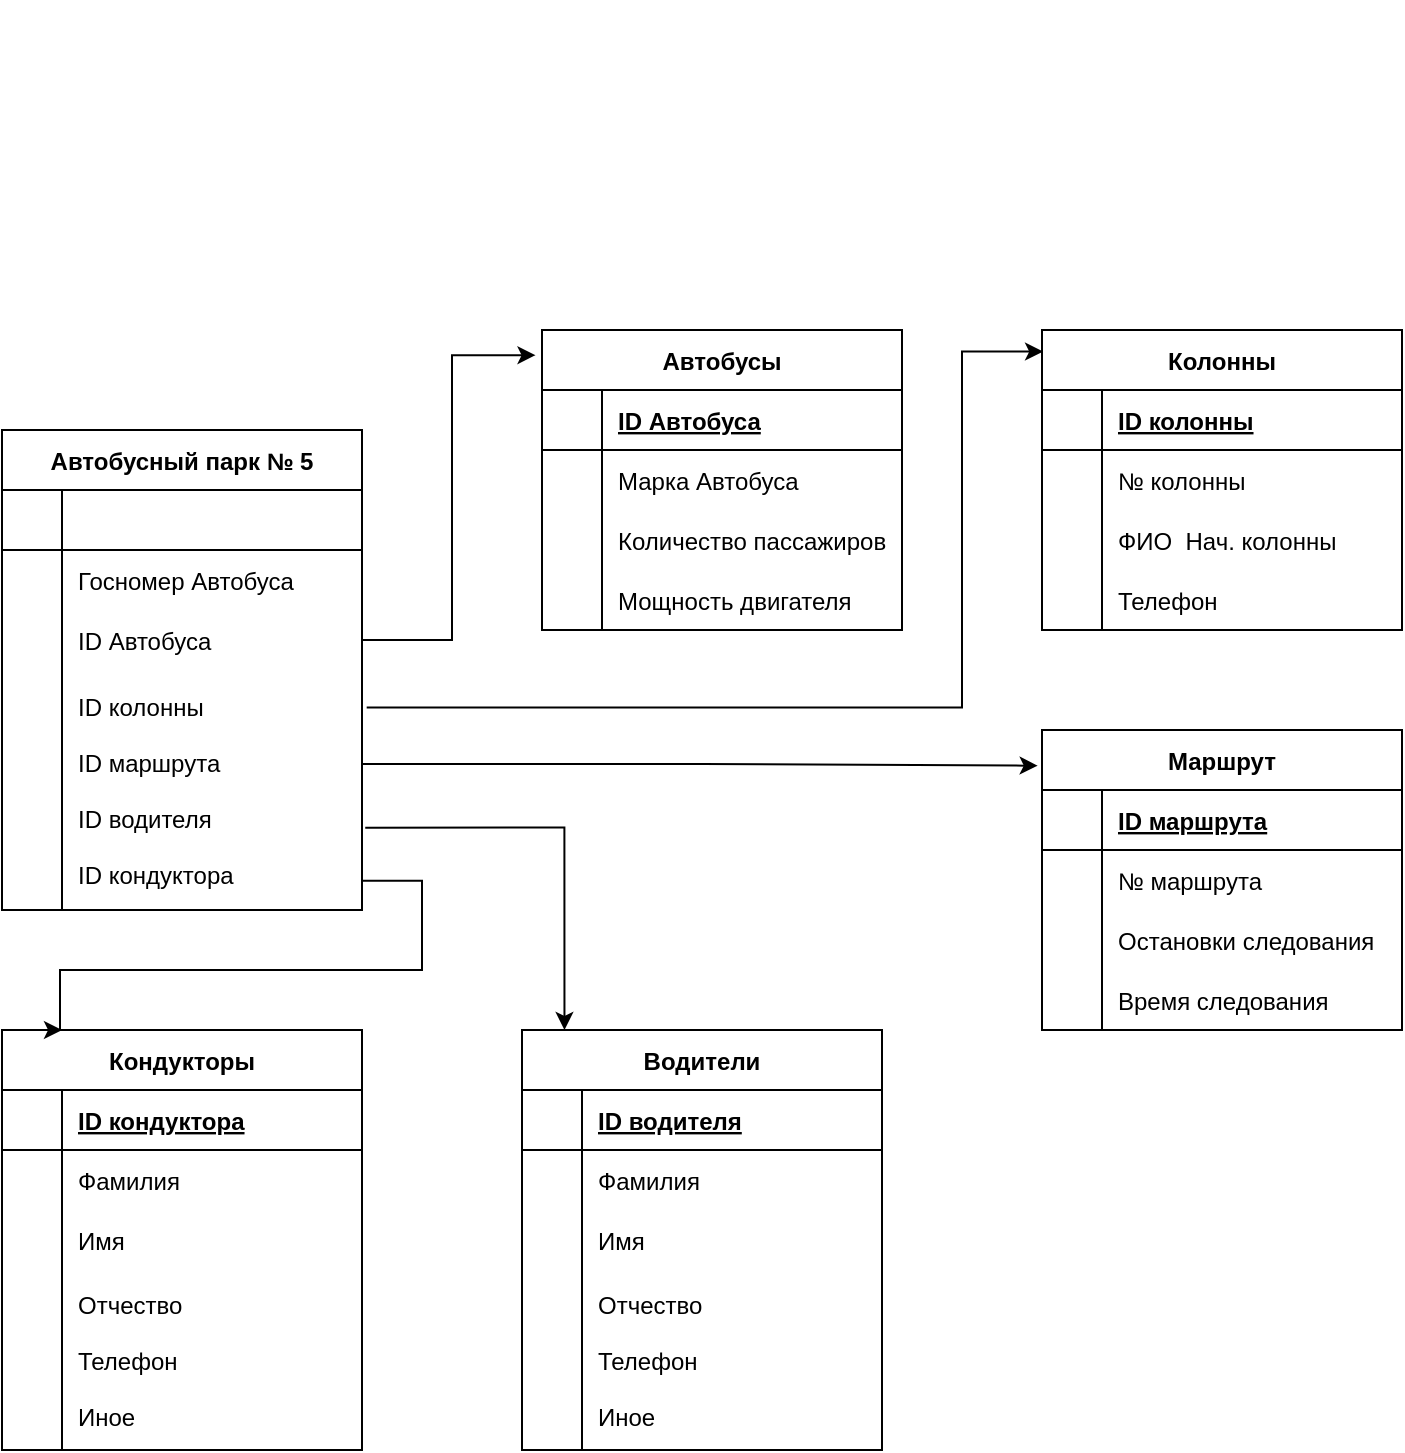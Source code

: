 <mxfile>
    <diagram id="C5RBs43oDa-KdzZeNtuy" name="Page-1">
        <mxGraphModel dx="707" dy="382" grid="1" gridSize="10" guides="1" tooltips="1" connect="1" arrows="1" fold="1" page="1" pageScale="1" pageWidth="827" pageHeight="1169" math="0" shadow="0">
            <root>
                <mxCell id="WIyWlLk6GJQsqaUBKTNV-0"/>
                <mxCell id="WIyWlLk6GJQsqaUBKTNV-1" parent="WIyWlLk6GJQsqaUBKTNV-0"/>
                <mxCell id="jzHIa9fzQd5xqUO1I5oR-13" value="Автобусный парк № 5" style="shape=table;startSize=30;container=1;collapsible=1;childLayout=tableLayout;fixedRows=1;rowLines=0;fontStyle=1;align=center;resizeLast=1;" parent="WIyWlLk6GJQsqaUBKTNV-1" vertex="1">
                    <mxGeometry x="40" y="260" width="180" height="240" as="geometry"/>
                </mxCell>
                <mxCell id="jzHIa9fzQd5xqUO1I5oR-14" value="" style="shape=tableRow;horizontal=0;startSize=0;swimlaneHead=0;swimlaneBody=0;fillColor=none;collapsible=0;dropTarget=0;points=[[0,0.5],[1,0.5]];portConstraint=eastwest;top=0;left=0;right=0;bottom=1;" parent="jzHIa9fzQd5xqUO1I5oR-13" vertex="1">
                    <mxGeometry y="30" width="180" height="30" as="geometry"/>
                </mxCell>
                <mxCell id="jzHIa9fzQd5xqUO1I5oR-15" value="" style="shape=partialRectangle;connectable=0;fillColor=none;top=0;left=0;bottom=0;right=0;fontStyle=1;overflow=hidden;" parent="jzHIa9fzQd5xqUO1I5oR-14" vertex="1">
                    <mxGeometry width="30" height="30" as="geometry">
                        <mxRectangle width="30" height="30" as="alternateBounds"/>
                    </mxGeometry>
                </mxCell>
                <mxCell id="jzHIa9fzQd5xqUO1I5oR-16" value="" style="shape=partialRectangle;connectable=0;fillColor=none;top=0;left=0;bottom=0;right=0;align=left;spacingLeft=6;fontStyle=5;overflow=hidden;" parent="jzHIa9fzQd5xqUO1I5oR-14" vertex="1">
                    <mxGeometry x="30" width="150" height="30" as="geometry">
                        <mxRectangle width="150" height="30" as="alternateBounds"/>
                    </mxGeometry>
                </mxCell>
                <mxCell id="jzHIa9fzQd5xqUO1I5oR-17" value="" style="shape=tableRow;horizontal=0;startSize=0;swimlaneHead=0;swimlaneBody=0;fillColor=none;collapsible=0;dropTarget=0;points=[[0,0.5],[1,0.5]];portConstraint=eastwest;top=0;left=0;right=0;bottom=0;" parent="jzHIa9fzQd5xqUO1I5oR-13" vertex="1">
                    <mxGeometry y="60" width="180" height="30" as="geometry"/>
                </mxCell>
                <mxCell id="jzHIa9fzQd5xqUO1I5oR-18" value="" style="shape=partialRectangle;connectable=0;fillColor=none;top=0;left=0;bottom=0;right=0;editable=1;overflow=hidden;" parent="jzHIa9fzQd5xqUO1I5oR-17" vertex="1">
                    <mxGeometry width="30" height="30" as="geometry">
                        <mxRectangle width="30" height="30" as="alternateBounds"/>
                    </mxGeometry>
                </mxCell>
                <mxCell id="jzHIa9fzQd5xqUO1I5oR-19" value="Госномер Автобуса" style="shape=partialRectangle;connectable=0;fillColor=none;top=0;left=0;bottom=0;right=0;align=left;spacingLeft=6;overflow=hidden;" parent="jzHIa9fzQd5xqUO1I5oR-17" vertex="1">
                    <mxGeometry x="30" width="150" height="30" as="geometry">
                        <mxRectangle width="150" height="30" as="alternateBounds"/>
                    </mxGeometry>
                </mxCell>
                <mxCell id="jzHIa9fzQd5xqUO1I5oR-20" value="" style="shape=tableRow;horizontal=0;startSize=0;swimlaneHead=0;swimlaneBody=0;fillColor=none;collapsible=0;dropTarget=0;points=[[0,0.5],[1,0.5]];portConstraint=eastwest;top=0;left=0;right=0;bottom=0;" parent="jzHIa9fzQd5xqUO1I5oR-13" vertex="1">
                    <mxGeometry y="90" width="180" height="30" as="geometry"/>
                </mxCell>
                <mxCell id="jzHIa9fzQd5xqUO1I5oR-21" value="" style="shape=partialRectangle;connectable=0;fillColor=none;top=0;left=0;bottom=0;right=0;editable=1;overflow=hidden;" parent="jzHIa9fzQd5xqUO1I5oR-20" vertex="1">
                    <mxGeometry width="30" height="30" as="geometry">
                        <mxRectangle width="30" height="30" as="alternateBounds"/>
                    </mxGeometry>
                </mxCell>
                <mxCell id="jzHIa9fzQd5xqUO1I5oR-22" value="ID Автобуса" style="shape=partialRectangle;connectable=0;fillColor=none;top=0;left=0;bottom=0;right=0;align=left;spacingLeft=6;overflow=hidden;" parent="jzHIa9fzQd5xqUO1I5oR-20" vertex="1">
                    <mxGeometry x="30" width="150" height="30" as="geometry">
                        <mxRectangle width="150" height="30" as="alternateBounds"/>
                    </mxGeometry>
                </mxCell>
                <mxCell id="jzHIa9fzQd5xqUO1I5oR-23" value="" style="shape=tableRow;horizontal=0;startSize=0;swimlaneHead=0;swimlaneBody=0;fillColor=none;collapsible=0;dropTarget=0;points=[[0,0.5],[1,0.5]];portConstraint=eastwest;top=0;left=0;right=0;bottom=0;" parent="jzHIa9fzQd5xqUO1I5oR-13" vertex="1">
                    <mxGeometry y="120" width="180" height="120" as="geometry"/>
                </mxCell>
                <mxCell id="jzHIa9fzQd5xqUO1I5oR-24" value="" style="shape=partialRectangle;connectable=0;fillColor=none;top=0;left=0;bottom=0;right=0;editable=1;overflow=hidden;" parent="jzHIa9fzQd5xqUO1I5oR-23" vertex="1">
                    <mxGeometry width="30" height="120" as="geometry">
                        <mxRectangle width="30" height="120" as="alternateBounds"/>
                    </mxGeometry>
                </mxCell>
                <mxCell id="jzHIa9fzQd5xqUO1I5oR-25" value="ID колонны&#10;&#10;ID маршрута&#10;&#10;ID водителя&#10;&#10;ID кондуктора" style="shape=partialRectangle;connectable=0;fillColor=none;top=0;left=0;bottom=0;right=0;align=left;spacingLeft=6;overflow=hidden;" parent="jzHIa9fzQd5xqUO1I5oR-23" vertex="1">
                    <mxGeometry x="30" width="150" height="120" as="geometry">
                        <mxRectangle width="150" height="120" as="alternateBounds"/>
                    </mxGeometry>
                </mxCell>
                <mxCell id="jzHIa9fzQd5xqUO1I5oR-41" value="Автобусы" style="shape=table;startSize=30;container=1;collapsible=1;childLayout=tableLayout;fixedRows=1;rowLines=0;fontStyle=1;align=center;resizeLast=1;" parent="WIyWlLk6GJQsqaUBKTNV-1" vertex="1">
                    <mxGeometry x="310" y="210" width="180" height="150" as="geometry"/>
                </mxCell>
                <mxCell id="jzHIa9fzQd5xqUO1I5oR-42" value="" style="shape=tableRow;horizontal=0;startSize=0;swimlaneHead=0;swimlaneBody=0;fillColor=none;collapsible=0;dropTarget=0;points=[[0,0.5],[1,0.5]];portConstraint=eastwest;top=0;left=0;right=0;bottom=1;" parent="jzHIa9fzQd5xqUO1I5oR-41" vertex="1">
                    <mxGeometry y="30" width="180" height="30" as="geometry"/>
                </mxCell>
                <mxCell id="jzHIa9fzQd5xqUO1I5oR-43" value="" style="shape=partialRectangle;connectable=0;fillColor=none;top=0;left=0;bottom=0;right=0;fontStyle=1;overflow=hidden;" parent="jzHIa9fzQd5xqUO1I5oR-42" vertex="1">
                    <mxGeometry width="30" height="30" as="geometry">
                        <mxRectangle width="30" height="30" as="alternateBounds"/>
                    </mxGeometry>
                </mxCell>
                <mxCell id="jzHIa9fzQd5xqUO1I5oR-44" value="ID Автобуса" style="shape=partialRectangle;connectable=0;fillColor=none;top=0;left=0;bottom=0;right=0;align=left;spacingLeft=6;fontStyle=5;overflow=hidden;" parent="jzHIa9fzQd5xqUO1I5oR-42" vertex="1">
                    <mxGeometry x="30" width="150" height="30" as="geometry">
                        <mxRectangle width="150" height="30" as="alternateBounds"/>
                    </mxGeometry>
                </mxCell>
                <mxCell id="jzHIa9fzQd5xqUO1I5oR-45" value="" style="shape=tableRow;horizontal=0;startSize=0;swimlaneHead=0;swimlaneBody=0;fillColor=none;collapsible=0;dropTarget=0;points=[[0,0.5],[1,0.5]];portConstraint=eastwest;top=0;left=0;right=0;bottom=0;" parent="jzHIa9fzQd5xqUO1I5oR-41" vertex="1">
                    <mxGeometry y="60" width="180" height="30" as="geometry"/>
                </mxCell>
                <mxCell id="jzHIa9fzQd5xqUO1I5oR-46" value="" style="shape=partialRectangle;connectable=0;fillColor=none;top=0;left=0;bottom=0;right=0;editable=1;overflow=hidden;" parent="jzHIa9fzQd5xqUO1I5oR-45" vertex="1">
                    <mxGeometry width="30" height="30" as="geometry">
                        <mxRectangle width="30" height="30" as="alternateBounds"/>
                    </mxGeometry>
                </mxCell>
                <mxCell id="jzHIa9fzQd5xqUO1I5oR-47" value="Марка Автобуса" style="shape=partialRectangle;connectable=0;fillColor=none;top=0;left=0;bottom=0;right=0;align=left;spacingLeft=6;overflow=hidden;" parent="jzHIa9fzQd5xqUO1I5oR-45" vertex="1">
                    <mxGeometry x="30" width="150" height="30" as="geometry">
                        <mxRectangle width="150" height="30" as="alternateBounds"/>
                    </mxGeometry>
                </mxCell>
                <mxCell id="jzHIa9fzQd5xqUO1I5oR-48" value="" style="shape=tableRow;horizontal=0;startSize=0;swimlaneHead=0;swimlaneBody=0;fillColor=none;collapsible=0;dropTarget=0;points=[[0,0.5],[1,0.5]];portConstraint=eastwest;top=0;left=0;right=0;bottom=0;" parent="jzHIa9fzQd5xqUO1I5oR-41" vertex="1">
                    <mxGeometry y="90" width="180" height="30" as="geometry"/>
                </mxCell>
                <mxCell id="jzHIa9fzQd5xqUO1I5oR-49" value="" style="shape=partialRectangle;connectable=0;fillColor=none;top=0;left=0;bottom=0;right=0;editable=1;overflow=hidden;" parent="jzHIa9fzQd5xqUO1I5oR-48" vertex="1">
                    <mxGeometry width="30" height="30" as="geometry">
                        <mxRectangle width="30" height="30" as="alternateBounds"/>
                    </mxGeometry>
                </mxCell>
                <mxCell id="jzHIa9fzQd5xqUO1I5oR-50" value="Количество пассажиров" style="shape=partialRectangle;connectable=0;fillColor=none;top=0;left=0;bottom=0;right=0;align=left;spacingLeft=6;overflow=hidden;" parent="jzHIa9fzQd5xqUO1I5oR-48" vertex="1">
                    <mxGeometry x="30" width="150" height="30" as="geometry">
                        <mxRectangle width="150" height="30" as="alternateBounds"/>
                    </mxGeometry>
                </mxCell>
                <mxCell id="jzHIa9fzQd5xqUO1I5oR-51" value="" style="shape=tableRow;horizontal=0;startSize=0;swimlaneHead=0;swimlaneBody=0;fillColor=none;collapsible=0;dropTarget=0;points=[[0,0.5],[1,0.5]];portConstraint=eastwest;top=0;left=0;right=0;bottom=0;" parent="jzHIa9fzQd5xqUO1I5oR-41" vertex="1">
                    <mxGeometry y="120" width="180" height="30" as="geometry"/>
                </mxCell>
                <mxCell id="jzHIa9fzQd5xqUO1I5oR-52" value="" style="shape=partialRectangle;connectable=0;fillColor=none;top=0;left=0;bottom=0;right=0;editable=1;overflow=hidden;" parent="jzHIa9fzQd5xqUO1I5oR-51" vertex="1">
                    <mxGeometry width="30" height="30" as="geometry">
                        <mxRectangle width="30" height="30" as="alternateBounds"/>
                    </mxGeometry>
                </mxCell>
                <mxCell id="jzHIa9fzQd5xqUO1I5oR-53" value="Мощность двигателя" style="shape=partialRectangle;connectable=0;fillColor=none;top=0;left=0;bottom=0;right=0;align=left;spacingLeft=6;overflow=hidden;" parent="jzHIa9fzQd5xqUO1I5oR-51" vertex="1">
                    <mxGeometry x="30" width="150" height="30" as="geometry">
                        <mxRectangle width="150" height="30" as="alternateBounds"/>
                    </mxGeometry>
                </mxCell>
                <mxCell id="jzHIa9fzQd5xqUO1I5oR-54" value="Колонны" style="shape=table;startSize=30;container=1;collapsible=1;childLayout=tableLayout;fixedRows=1;rowLines=0;fontStyle=1;align=center;resizeLast=1;" parent="WIyWlLk6GJQsqaUBKTNV-1" vertex="1">
                    <mxGeometry x="560" y="210" width="180" height="150" as="geometry"/>
                </mxCell>
                <mxCell id="jzHIa9fzQd5xqUO1I5oR-55" value="" style="shape=tableRow;horizontal=0;startSize=0;swimlaneHead=0;swimlaneBody=0;fillColor=none;collapsible=0;dropTarget=0;points=[[0,0.5],[1,0.5]];portConstraint=eastwest;top=0;left=0;right=0;bottom=1;" parent="jzHIa9fzQd5xqUO1I5oR-54" vertex="1">
                    <mxGeometry y="30" width="180" height="30" as="geometry"/>
                </mxCell>
                <mxCell id="jzHIa9fzQd5xqUO1I5oR-56" value="" style="shape=partialRectangle;connectable=0;fillColor=none;top=0;left=0;bottom=0;right=0;fontStyle=1;overflow=hidden;" parent="jzHIa9fzQd5xqUO1I5oR-55" vertex="1">
                    <mxGeometry width="30" height="30" as="geometry">
                        <mxRectangle width="30" height="30" as="alternateBounds"/>
                    </mxGeometry>
                </mxCell>
                <mxCell id="jzHIa9fzQd5xqUO1I5oR-57" value="ID колонны" style="shape=partialRectangle;connectable=0;fillColor=none;top=0;left=0;bottom=0;right=0;align=left;spacingLeft=6;fontStyle=5;overflow=hidden;" parent="jzHIa9fzQd5xqUO1I5oR-55" vertex="1">
                    <mxGeometry x="30" width="150" height="30" as="geometry">
                        <mxRectangle width="150" height="30" as="alternateBounds"/>
                    </mxGeometry>
                </mxCell>
                <mxCell id="jzHIa9fzQd5xqUO1I5oR-58" value="" style="shape=tableRow;horizontal=0;startSize=0;swimlaneHead=0;swimlaneBody=0;fillColor=none;collapsible=0;dropTarget=0;points=[[0,0.5],[1,0.5]];portConstraint=eastwest;top=0;left=0;right=0;bottom=0;" parent="jzHIa9fzQd5xqUO1I5oR-54" vertex="1">
                    <mxGeometry y="60" width="180" height="30" as="geometry"/>
                </mxCell>
                <mxCell id="jzHIa9fzQd5xqUO1I5oR-59" value="" style="shape=partialRectangle;connectable=0;fillColor=none;top=0;left=0;bottom=0;right=0;editable=1;overflow=hidden;" parent="jzHIa9fzQd5xqUO1I5oR-58" vertex="1">
                    <mxGeometry width="30" height="30" as="geometry">
                        <mxRectangle width="30" height="30" as="alternateBounds"/>
                    </mxGeometry>
                </mxCell>
                <mxCell id="jzHIa9fzQd5xqUO1I5oR-60" value="№ колонны" style="shape=partialRectangle;connectable=0;fillColor=none;top=0;left=0;bottom=0;right=0;align=left;spacingLeft=6;overflow=hidden;" parent="jzHIa9fzQd5xqUO1I5oR-58" vertex="1">
                    <mxGeometry x="30" width="150" height="30" as="geometry">
                        <mxRectangle width="150" height="30" as="alternateBounds"/>
                    </mxGeometry>
                </mxCell>
                <mxCell id="jzHIa9fzQd5xqUO1I5oR-61" value="" style="shape=tableRow;horizontal=0;startSize=0;swimlaneHead=0;swimlaneBody=0;fillColor=none;collapsible=0;dropTarget=0;points=[[0,0.5],[1,0.5]];portConstraint=eastwest;top=0;left=0;right=0;bottom=0;" parent="jzHIa9fzQd5xqUO1I5oR-54" vertex="1">
                    <mxGeometry y="90" width="180" height="30" as="geometry"/>
                </mxCell>
                <mxCell id="jzHIa9fzQd5xqUO1I5oR-62" value="" style="shape=partialRectangle;connectable=0;fillColor=none;top=0;left=0;bottom=0;right=0;editable=1;overflow=hidden;" parent="jzHIa9fzQd5xqUO1I5oR-61" vertex="1">
                    <mxGeometry width="30" height="30" as="geometry">
                        <mxRectangle width="30" height="30" as="alternateBounds"/>
                    </mxGeometry>
                </mxCell>
                <mxCell id="jzHIa9fzQd5xqUO1I5oR-63" value="ФИО  Нач. колонны" style="shape=partialRectangle;connectable=0;fillColor=none;top=0;left=0;bottom=0;right=0;align=left;spacingLeft=6;overflow=hidden;" parent="jzHIa9fzQd5xqUO1I5oR-61" vertex="1">
                    <mxGeometry x="30" width="150" height="30" as="geometry">
                        <mxRectangle width="150" height="30" as="alternateBounds"/>
                    </mxGeometry>
                </mxCell>
                <mxCell id="jzHIa9fzQd5xqUO1I5oR-64" value="" style="shape=tableRow;horizontal=0;startSize=0;swimlaneHead=0;swimlaneBody=0;fillColor=none;collapsible=0;dropTarget=0;points=[[0,0.5],[1,0.5]];portConstraint=eastwest;top=0;left=0;right=0;bottom=0;" parent="jzHIa9fzQd5xqUO1I5oR-54" vertex="1">
                    <mxGeometry y="120" width="180" height="30" as="geometry"/>
                </mxCell>
                <mxCell id="jzHIa9fzQd5xqUO1I5oR-65" value="" style="shape=partialRectangle;connectable=0;fillColor=none;top=0;left=0;bottom=0;right=0;editable=1;overflow=hidden;" parent="jzHIa9fzQd5xqUO1I5oR-64" vertex="1">
                    <mxGeometry width="30" height="30" as="geometry">
                        <mxRectangle width="30" height="30" as="alternateBounds"/>
                    </mxGeometry>
                </mxCell>
                <mxCell id="jzHIa9fzQd5xqUO1I5oR-66" value="Телефон" style="shape=partialRectangle;connectable=0;fillColor=none;top=0;left=0;bottom=0;right=0;align=left;spacingLeft=6;overflow=hidden;" parent="jzHIa9fzQd5xqUO1I5oR-64" vertex="1">
                    <mxGeometry x="30" width="150" height="30" as="geometry">
                        <mxRectangle width="150" height="30" as="alternateBounds"/>
                    </mxGeometry>
                </mxCell>
                <mxCell id="jzHIa9fzQd5xqUO1I5oR-68" value="Маршрут" style="shape=table;startSize=30;container=1;collapsible=1;childLayout=tableLayout;fixedRows=1;rowLines=0;fontStyle=1;align=center;resizeLast=1;" parent="WIyWlLk6GJQsqaUBKTNV-1" vertex="1">
                    <mxGeometry x="560" y="410" width="180" height="150" as="geometry"/>
                </mxCell>
                <mxCell id="jzHIa9fzQd5xqUO1I5oR-69" value="" style="shape=tableRow;horizontal=0;startSize=0;swimlaneHead=0;swimlaneBody=0;fillColor=none;collapsible=0;dropTarget=0;points=[[0,0.5],[1,0.5]];portConstraint=eastwest;top=0;left=0;right=0;bottom=1;" parent="jzHIa9fzQd5xqUO1I5oR-68" vertex="1">
                    <mxGeometry y="30" width="180" height="30" as="geometry"/>
                </mxCell>
                <mxCell id="jzHIa9fzQd5xqUO1I5oR-70" value="" style="shape=partialRectangle;connectable=0;fillColor=none;top=0;left=0;bottom=0;right=0;fontStyle=1;overflow=hidden;" parent="jzHIa9fzQd5xqUO1I5oR-69" vertex="1">
                    <mxGeometry width="30" height="30" as="geometry">
                        <mxRectangle width="30" height="30" as="alternateBounds"/>
                    </mxGeometry>
                </mxCell>
                <mxCell id="jzHIa9fzQd5xqUO1I5oR-71" value="ID маршрута" style="shape=partialRectangle;connectable=0;fillColor=none;top=0;left=0;bottom=0;right=0;align=left;spacingLeft=6;fontStyle=5;overflow=hidden;" parent="jzHIa9fzQd5xqUO1I5oR-69" vertex="1">
                    <mxGeometry x="30" width="150" height="30" as="geometry">
                        <mxRectangle width="150" height="30" as="alternateBounds"/>
                    </mxGeometry>
                </mxCell>
                <mxCell id="jzHIa9fzQd5xqUO1I5oR-72" value="" style="shape=tableRow;horizontal=0;startSize=0;swimlaneHead=0;swimlaneBody=0;fillColor=none;collapsible=0;dropTarget=0;points=[[0,0.5],[1,0.5]];portConstraint=eastwest;top=0;left=0;right=0;bottom=0;" parent="jzHIa9fzQd5xqUO1I5oR-68" vertex="1">
                    <mxGeometry y="60" width="180" height="30" as="geometry"/>
                </mxCell>
                <mxCell id="jzHIa9fzQd5xqUO1I5oR-73" value="" style="shape=partialRectangle;connectable=0;fillColor=none;top=0;left=0;bottom=0;right=0;editable=1;overflow=hidden;" parent="jzHIa9fzQd5xqUO1I5oR-72" vertex="1">
                    <mxGeometry width="30" height="30" as="geometry">
                        <mxRectangle width="30" height="30" as="alternateBounds"/>
                    </mxGeometry>
                </mxCell>
                <mxCell id="jzHIa9fzQd5xqUO1I5oR-74" value="№ маршрута" style="shape=partialRectangle;connectable=0;fillColor=none;top=0;left=0;bottom=0;right=0;align=left;spacingLeft=6;overflow=hidden;" parent="jzHIa9fzQd5xqUO1I5oR-72" vertex="1">
                    <mxGeometry x="30" width="150" height="30" as="geometry">
                        <mxRectangle width="150" height="30" as="alternateBounds"/>
                    </mxGeometry>
                </mxCell>
                <mxCell id="jzHIa9fzQd5xqUO1I5oR-75" value="" style="shape=tableRow;horizontal=0;startSize=0;swimlaneHead=0;swimlaneBody=0;fillColor=none;collapsible=0;dropTarget=0;points=[[0,0.5],[1,0.5]];portConstraint=eastwest;top=0;left=0;right=0;bottom=0;" parent="jzHIa9fzQd5xqUO1I5oR-68" vertex="1">
                    <mxGeometry y="90" width="180" height="30" as="geometry"/>
                </mxCell>
                <mxCell id="jzHIa9fzQd5xqUO1I5oR-76" value="" style="shape=partialRectangle;connectable=0;fillColor=none;top=0;left=0;bottom=0;right=0;editable=1;overflow=hidden;" parent="jzHIa9fzQd5xqUO1I5oR-75" vertex="1">
                    <mxGeometry width="30" height="30" as="geometry">
                        <mxRectangle width="30" height="30" as="alternateBounds"/>
                    </mxGeometry>
                </mxCell>
                <mxCell id="jzHIa9fzQd5xqUO1I5oR-77" value="Остановки следования" style="shape=partialRectangle;connectable=0;fillColor=none;top=0;left=0;bottom=0;right=0;align=left;spacingLeft=6;overflow=hidden;" parent="jzHIa9fzQd5xqUO1I5oR-75" vertex="1">
                    <mxGeometry x="30" width="150" height="30" as="geometry">
                        <mxRectangle width="150" height="30" as="alternateBounds"/>
                    </mxGeometry>
                </mxCell>
                <mxCell id="jzHIa9fzQd5xqUO1I5oR-78" value="" style="shape=tableRow;horizontal=0;startSize=0;swimlaneHead=0;swimlaneBody=0;fillColor=none;collapsible=0;dropTarget=0;points=[[0,0.5],[1,0.5]];portConstraint=eastwest;top=0;left=0;right=0;bottom=0;" parent="jzHIa9fzQd5xqUO1I5oR-68" vertex="1">
                    <mxGeometry y="120" width="180" height="30" as="geometry"/>
                </mxCell>
                <mxCell id="jzHIa9fzQd5xqUO1I5oR-79" value="" style="shape=partialRectangle;connectable=0;fillColor=none;top=0;left=0;bottom=0;right=0;editable=1;overflow=hidden;" parent="jzHIa9fzQd5xqUO1I5oR-78" vertex="1">
                    <mxGeometry width="30" height="30" as="geometry">
                        <mxRectangle width="30" height="30" as="alternateBounds"/>
                    </mxGeometry>
                </mxCell>
                <mxCell id="jzHIa9fzQd5xqUO1I5oR-80" value="Время следования" style="shape=partialRectangle;connectable=0;fillColor=none;top=0;left=0;bottom=0;right=0;align=left;spacingLeft=6;overflow=hidden;" parent="jzHIa9fzQd5xqUO1I5oR-78" vertex="1">
                    <mxGeometry x="30" width="150" height="30" as="geometry">
                        <mxRectangle width="150" height="30" as="alternateBounds"/>
                    </mxGeometry>
                </mxCell>
                <mxCell id="jzHIa9fzQd5xqUO1I5oR-81" value="Водители" style="shape=table;startSize=30;container=1;collapsible=1;childLayout=tableLayout;fixedRows=1;rowLines=0;fontStyle=1;align=center;resizeLast=1;" parent="WIyWlLk6GJQsqaUBKTNV-1" vertex="1">
                    <mxGeometry x="300" y="560" width="180" height="210" as="geometry"/>
                </mxCell>
                <mxCell id="jzHIa9fzQd5xqUO1I5oR-82" value="" style="shape=tableRow;horizontal=0;startSize=0;swimlaneHead=0;swimlaneBody=0;fillColor=none;collapsible=0;dropTarget=0;points=[[0,0.5],[1,0.5]];portConstraint=eastwest;top=0;left=0;right=0;bottom=1;" parent="jzHIa9fzQd5xqUO1I5oR-81" vertex="1">
                    <mxGeometry y="30" width="180" height="30" as="geometry"/>
                </mxCell>
                <mxCell id="jzHIa9fzQd5xqUO1I5oR-83" value="" style="shape=partialRectangle;connectable=0;fillColor=none;top=0;left=0;bottom=0;right=0;fontStyle=1;overflow=hidden;" parent="jzHIa9fzQd5xqUO1I5oR-82" vertex="1">
                    <mxGeometry width="30" height="30" as="geometry">
                        <mxRectangle width="30" height="30" as="alternateBounds"/>
                    </mxGeometry>
                </mxCell>
                <mxCell id="jzHIa9fzQd5xqUO1I5oR-84" value="ID водителя" style="shape=partialRectangle;connectable=0;fillColor=none;top=0;left=0;bottom=0;right=0;align=left;spacingLeft=6;fontStyle=5;overflow=hidden;" parent="jzHIa9fzQd5xqUO1I5oR-82" vertex="1">
                    <mxGeometry x="30" width="150" height="30" as="geometry">
                        <mxRectangle width="150" height="30" as="alternateBounds"/>
                    </mxGeometry>
                </mxCell>
                <mxCell id="jzHIa9fzQd5xqUO1I5oR-85" value="" style="shape=tableRow;horizontal=0;startSize=0;swimlaneHead=0;swimlaneBody=0;fillColor=none;collapsible=0;dropTarget=0;points=[[0,0.5],[1,0.5]];portConstraint=eastwest;top=0;left=0;right=0;bottom=0;" parent="jzHIa9fzQd5xqUO1I5oR-81" vertex="1">
                    <mxGeometry y="60" width="180" height="30" as="geometry"/>
                </mxCell>
                <mxCell id="jzHIa9fzQd5xqUO1I5oR-86" value="" style="shape=partialRectangle;connectable=0;fillColor=none;top=0;left=0;bottom=0;right=0;editable=1;overflow=hidden;" parent="jzHIa9fzQd5xqUO1I5oR-85" vertex="1">
                    <mxGeometry width="30" height="30" as="geometry">
                        <mxRectangle width="30" height="30" as="alternateBounds"/>
                    </mxGeometry>
                </mxCell>
                <mxCell id="jzHIa9fzQd5xqUO1I5oR-87" value="Фамилия" style="shape=partialRectangle;connectable=0;fillColor=none;top=0;left=0;bottom=0;right=0;align=left;spacingLeft=6;overflow=hidden;" parent="jzHIa9fzQd5xqUO1I5oR-85" vertex="1">
                    <mxGeometry x="30" width="150" height="30" as="geometry">
                        <mxRectangle width="150" height="30" as="alternateBounds"/>
                    </mxGeometry>
                </mxCell>
                <mxCell id="jzHIa9fzQd5xqUO1I5oR-88" value="" style="shape=tableRow;horizontal=0;startSize=0;swimlaneHead=0;swimlaneBody=0;fillColor=none;collapsible=0;dropTarget=0;points=[[0,0.5],[1,0.5]];portConstraint=eastwest;top=0;left=0;right=0;bottom=0;" parent="jzHIa9fzQd5xqUO1I5oR-81" vertex="1">
                    <mxGeometry y="90" width="180" height="30" as="geometry"/>
                </mxCell>
                <mxCell id="jzHIa9fzQd5xqUO1I5oR-89" value="" style="shape=partialRectangle;connectable=0;fillColor=none;top=0;left=0;bottom=0;right=0;editable=1;overflow=hidden;" parent="jzHIa9fzQd5xqUO1I5oR-88" vertex="1">
                    <mxGeometry width="30" height="30" as="geometry">
                        <mxRectangle width="30" height="30" as="alternateBounds"/>
                    </mxGeometry>
                </mxCell>
                <mxCell id="jzHIa9fzQd5xqUO1I5oR-90" value="Имя" style="shape=partialRectangle;connectable=0;fillColor=none;top=0;left=0;bottom=0;right=0;align=left;spacingLeft=6;overflow=hidden;" parent="jzHIa9fzQd5xqUO1I5oR-88" vertex="1">
                    <mxGeometry x="30" width="150" height="30" as="geometry">
                        <mxRectangle width="150" height="30" as="alternateBounds"/>
                    </mxGeometry>
                </mxCell>
                <mxCell id="jzHIa9fzQd5xqUO1I5oR-91" value="" style="shape=tableRow;horizontal=0;startSize=0;swimlaneHead=0;swimlaneBody=0;fillColor=none;collapsible=0;dropTarget=0;points=[[0,0.5],[1,0.5]];portConstraint=eastwest;top=0;left=0;right=0;bottom=0;" parent="jzHIa9fzQd5xqUO1I5oR-81" vertex="1">
                    <mxGeometry y="120" width="180" height="90" as="geometry"/>
                </mxCell>
                <mxCell id="jzHIa9fzQd5xqUO1I5oR-92" value="" style="shape=partialRectangle;connectable=0;fillColor=none;top=0;left=0;bottom=0;right=0;editable=1;overflow=hidden;" parent="jzHIa9fzQd5xqUO1I5oR-91" vertex="1">
                    <mxGeometry width="30" height="90" as="geometry">
                        <mxRectangle width="30" height="90" as="alternateBounds"/>
                    </mxGeometry>
                </mxCell>
                <mxCell id="jzHIa9fzQd5xqUO1I5oR-93" value="Отчество&#10;&#10;Телефон&#10;&#10;Иное" style="shape=partialRectangle;connectable=0;fillColor=none;top=0;left=0;bottom=0;right=0;align=left;spacingLeft=6;overflow=hidden;" parent="jzHIa9fzQd5xqUO1I5oR-91" vertex="1">
                    <mxGeometry x="30" width="150" height="90" as="geometry">
                        <mxRectangle width="150" height="90" as="alternateBounds"/>
                    </mxGeometry>
                </mxCell>
                <mxCell id="jzHIa9fzQd5xqUO1I5oR-95" value="Кондукторы" style="shape=table;startSize=30;container=1;collapsible=1;childLayout=tableLayout;fixedRows=1;rowLines=0;fontStyle=1;align=center;resizeLast=1;" parent="WIyWlLk6GJQsqaUBKTNV-1" vertex="1">
                    <mxGeometry x="40" y="560" width="180" height="210" as="geometry"/>
                </mxCell>
                <mxCell id="jzHIa9fzQd5xqUO1I5oR-96" value="" style="shape=tableRow;horizontal=0;startSize=0;swimlaneHead=0;swimlaneBody=0;fillColor=none;collapsible=0;dropTarget=0;points=[[0,0.5],[1,0.5]];portConstraint=eastwest;top=0;left=0;right=0;bottom=1;" parent="jzHIa9fzQd5xqUO1I5oR-95" vertex="1">
                    <mxGeometry y="30" width="180" height="30" as="geometry"/>
                </mxCell>
                <mxCell id="jzHIa9fzQd5xqUO1I5oR-97" value="" style="shape=partialRectangle;connectable=0;fillColor=none;top=0;left=0;bottom=0;right=0;fontStyle=1;overflow=hidden;" parent="jzHIa9fzQd5xqUO1I5oR-96" vertex="1">
                    <mxGeometry width="30" height="30" as="geometry">
                        <mxRectangle width="30" height="30" as="alternateBounds"/>
                    </mxGeometry>
                </mxCell>
                <mxCell id="jzHIa9fzQd5xqUO1I5oR-98" value="ID кондуктора" style="shape=partialRectangle;connectable=0;fillColor=none;top=0;left=0;bottom=0;right=0;align=left;spacingLeft=6;fontStyle=5;overflow=hidden;" parent="jzHIa9fzQd5xqUO1I5oR-96" vertex="1">
                    <mxGeometry x="30" width="150" height="30" as="geometry">
                        <mxRectangle width="150" height="30" as="alternateBounds"/>
                    </mxGeometry>
                </mxCell>
                <mxCell id="jzHIa9fzQd5xqUO1I5oR-99" value="" style="shape=tableRow;horizontal=0;startSize=0;swimlaneHead=0;swimlaneBody=0;fillColor=none;collapsible=0;dropTarget=0;points=[[0,0.5],[1,0.5]];portConstraint=eastwest;top=0;left=0;right=0;bottom=0;" parent="jzHIa9fzQd5xqUO1I5oR-95" vertex="1">
                    <mxGeometry y="60" width="180" height="30" as="geometry"/>
                </mxCell>
                <mxCell id="jzHIa9fzQd5xqUO1I5oR-100" value="" style="shape=partialRectangle;connectable=0;fillColor=none;top=0;left=0;bottom=0;right=0;editable=1;overflow=hidden;" parent="jzHIa9fzQd5xqUO1I5oR-99" vertex="1">
                    <mxGeometry width="30" height="30" as="geometry">
                        <mxRectangle width="30" height="30" as="alternateBounds"/>
                    </mxGeometry>
                </mxCell>
                <mxCell id="jzHIa9fzQd5xqUO1I5oR-101" value="Фамилия" style="shape=partialRectangle;connectable=0;fillColor=none;top=0;left=0;bottom=0;right=0;align=left;spacingLeft=6;overflow=hidden;" parent="jzHIa9fzQd5xqUO1I5oR-99" vertex="1">
                    <mxGeometry x="30" width="150" height="30" as="geometry">
                        <mxRectangle width="150" height="30" as="alternateBounds"/>
                    </mxGeometry>
                </mxCell>
                <mxCell id="jzHIa9fzQd5xqUO1I5oR-102" value="" style="shape=tableRow;horizontal=0;startSize=0;swimlaneHead=0;swimlaneBody=0;fillColor=none;collapsible=0;dropTarget=0;points=[[0,0.5],[1,0.5]];portConstraint=eastwest;top=0;left=0;right=0;bottom=0;" parent="jzHIa9fzQd5xqUO1I5oR-95" vertex="1">
                    <mxGeometry y="90" width="180" height="30" as="geometry"/>
                </mxCell>
                <mxCell id="jzHIa9fzQd5xqUO1I5oR-103" value="" style="shape=partialRectangle;connectable=0;fillColor=none;top=0;left=0;bottom=0;right=0;editable=1;overflow=hidden;" parent="jzHIa9fzQd5xqUO1I5oR-102" vertex="1">
                    <mxGeometry width="30" height="30" as="geometry">
                        <mxRectangle width="30" height="30" as="alternateBounds"/>
                    </mxGeometry>
                </mxCell>
                <mxCell id="jzHIa9fzQd5xqUO1I5oR-104" value="Имя" style="shape=partialRectangle;connectable=0;fillColor=none;top=0;left=0;bottom=0;right=0;align=left;spacingLeft=6;overflow=hidden;" parent="jzHIa9fzQd5xqUO1I5oR-102" vertex="1">
                    <mxGeometry x="30" width="150" height="30" as="geometry">
                        <mxRectangle width="150" height="30" as="alternateBounds"/>
                    </mxGeometry>
                </mxCell>
                <mxCell id="jzHIa9fzQd5xqUO1I5oR-105" value="" style="shape=tableRow;horizontal=0;startSize=0;swimlaneHead=0;swimlaneBody=0;fillColor=none;collapsible=0;dropTarget=0;points=[[0,0.5],[1,0.5]];portConstraint=eastwest;top=0;left=0;right=0;bottom=0;" parent="jzHIa9fzQd5xqUO1I5oR-95" vertex="1">
                    <mxGeometry y="120" width="180" height="90" as="geometry"/>
                </mxCell>
                <mxCell id="jzHIa9fzQd5xqUO1I5oR-106" value="" style="shape=partialRectangle;connectable=0;fillColor=none;top=0;left=0;bottom=0;right=0;editable=1;overflow=hidden;" parent="jzHIa9fzQd5xqUO1I5oR-105" vertex="1">
                    <mxGeometry width="30" height="90" as="geometry">
                        <mxRectangle width="30" height="90" as="alternateBounds"/>
                    </mxGeometry>
                </mxCell>
                <mxCell id="jzHIa9fzQd5xqUO1I5oR-107" value="Отчество&#10;&#10;Телефон&#10;&#10;Иное" style="shape=partialRectangle;connectable=0;fillColor=none;top=0;left=0;bottom=0;right=0;align=left;spacingLeft=6;overflow=hidden;" parent="jzHIa9fzQd5xqUO1I5oR-105" vertex="1">
                    <mxGeometry x="30" width="150" height="90" as="geometry">
                        <mxRectangle width="150" height="90" as="alternateBounds"/>
                    </mxGeometry>
                </mxCell>
                <mxCell id="jzHIa9fzQd5xqUO1I5oR-119" style="edgeStyle=orthogonalEdgeStyle;rounded=0;orthogonalLoop=1;jettySize=auto;html=1;entryX=-0.018;entryY=0.084;entryDx=0;entryDy=0;entryPerimeter=0;" parent="WIyWlLk6GJQsqaUBKTNV-1" source="jzHIa9fzQd5xqUO1I5oR-20" target="jzHIa9fzQd5xqUO1I5oR-41" edge="1">
                    <mxGeometry relative="1" as="geometry"/>
                </mxCell>
                <mxCell id="jzHIa9fzQd5xqUO1I5oR-126" style="edgeStyle=orthogonalEdgeStyle;rounded=0;orthogonalLoop=1;jettySize=auto;html=1;entryX=0.118;entryY=0;entryDx=0;entryDy=0;entryPerimeter=0;exitX=1.009;exitY=0.657;exitDx=0;exitDy=0;exitPerimeter=0;" parent="WIyWlLk6GJQsqaUBKTNV-1" source="jzHIa9fzQd5xqUO1I5oR-23" target="jzHIa9fzQd5xqUO1I5oR-81" edge="1">
                    <mxGeometry relative="1" as="geometry">
                        <mxPoint x="321" y="420" as="sourcePoint"/>
                    </mxGeometry>
                </mxCell>
                <mxCell id="jzHIa9fzQd5xqUO1I5oR-127" value="&lt;header style=&quot;box-sizing: border-box; display: flex; align-items: center; min-height: 55px; padding: 0px 16px 8px; text-align: start; font-size: 13px;&quot;&gt;&lt;div style=&quot;box-sizing: border-box; flex: 1 1 0%; position: relative;&quot; class=&quot;title-block&quot;&gt;&lt;h3 style=&quot;box-sizing: border-box; line-height: 24px; margin: 0px;&quot; class=&quot;title&quot;&gt;&lt;font style=&quot;font-size: 13px;&quot;&gt;Урок 1. Знакомство с базами данных&lt;/font&gt;&lt;/h3&gt;&lt;div style=&quot;&quot;&gt;&lt;font style=&quot;font-size: 13px;&quot;&gt;&lt;h3 style=&quot;box-sizing: border-box; margin: 0px;&quot;&gt;&lt;font style=&quot;font-size: 13px;&quot;&gt;Составьте таблицы для хранения сведений об общественном транспорте.&lt;/font&gt;&lt;/h3&gt;&lt;/font&gt;&lt;/div&gt;&lt;/div&gt;&lt;/header&gt;" style="text;html=1;align=center;verticalAlign=middle;resizable=0;points=[];autosize=1;fillColor=none;gradientColor=none;glass=0;fontColor=#FFFFFF;labelBackgroundColor=default;" parent="WIyWlLk6GJQsqaUBKTNV-1" vertex="1">
                    <mxGeometry x="40" y="45" width="540" height="70" as="geometry"/>
                </mxCell>
                <mxCell id="jzHIa9fzQd5xqUO1I5oR-129" style="edgeStyle=orthogonalEdgeStyle;rounded=0;orthogonalLoop=1;jettySize=auto;html=1;fontFamily=Helvetica;fontSize=13;exitX=0.999;exitY=0.878;exitDx=0;exitDy=0;exitPerimeter=0;" parent="WIyWlLk6GJQsqaUBKTNV-1" source="jzHIa9fzQd5xqUO1I5oR-23" edge="1">
                    <mxGeometry relative="1" as="geometry">
                        <mxPoint x="70" y="560" as="targetPoint"/>
                        <Array as="points">
                            <mxPoint x="250" y="485"/>
                            <mxPoint x="250" y="530"/>
                            <mxPoint x="69" y="530"/>
                        </Array>
                    </mxGeometry>
                </mxCell>
                <mxCell id="jzHIa9fzQd5xqUO1I5oR-130" style="edgeStyle=orthogonalEdgeStyle;rounded=0;orthogonalLoop=1;jettySize=auto;html=1;fontFamily=Helvetica;fontSize=13;exitX=1.013;exitY=0.156;exitDx=0;exitDy=0;exitPerimeter=0;entryX=0.003;entryY=0.072;entryDx=0;entryDy=0;entryPerimeter=0;" parent="WIyWlLk6GJQsqaUBKTNV-1" source="jzHIa9fzQd5xqUO1I5oR-23" target="jzHIa9fzQd5xqUO1I5oR-54" edge="1">
                    <mxGeometry relative="1" as="geometry">
                        <mxPoint x="400" y="430" as="targetPoint"/>
                        <Array as="points">
                            <mxPoint x="520" y="399"/>
                            <mxPoint x="520" y="221"/>
                        </Array>
                    </mxGeometry>
                </mxCell>
                <mxCell id="jzHIa9fzQd5xqUO1I5oR-131" style="edgeStyle=orthogonalEdgeStyle;rounded=0;orthogonalLoop=1;jettySize=auto;html=1;fontFamily=Helvetica;fontSize=13;exitX=0.999;exitY=0.392;exitDx=0;exitDy=0;exitPerimeter=0;entryX=-0.012;entryY=0.119;entryDx=0;entryDy=0;entryPerimeter=0;" parent="WIyWlLk6GJQsqaUBKTNV-1" source="jzHIa9fzQd5xqUO1I5oR-23" target="jzHIa9fzQd5xqUO1I5oR-68" edge="1">
                    <mxGeometry relative="1" as="geometry">
                        <mxPoint x="450" y="440" as="targetPoint"/>
                    </mxGeometry>
                </mxCell>
            </root>
        </mxGraphModel>
    </diagram>
</mxfile>